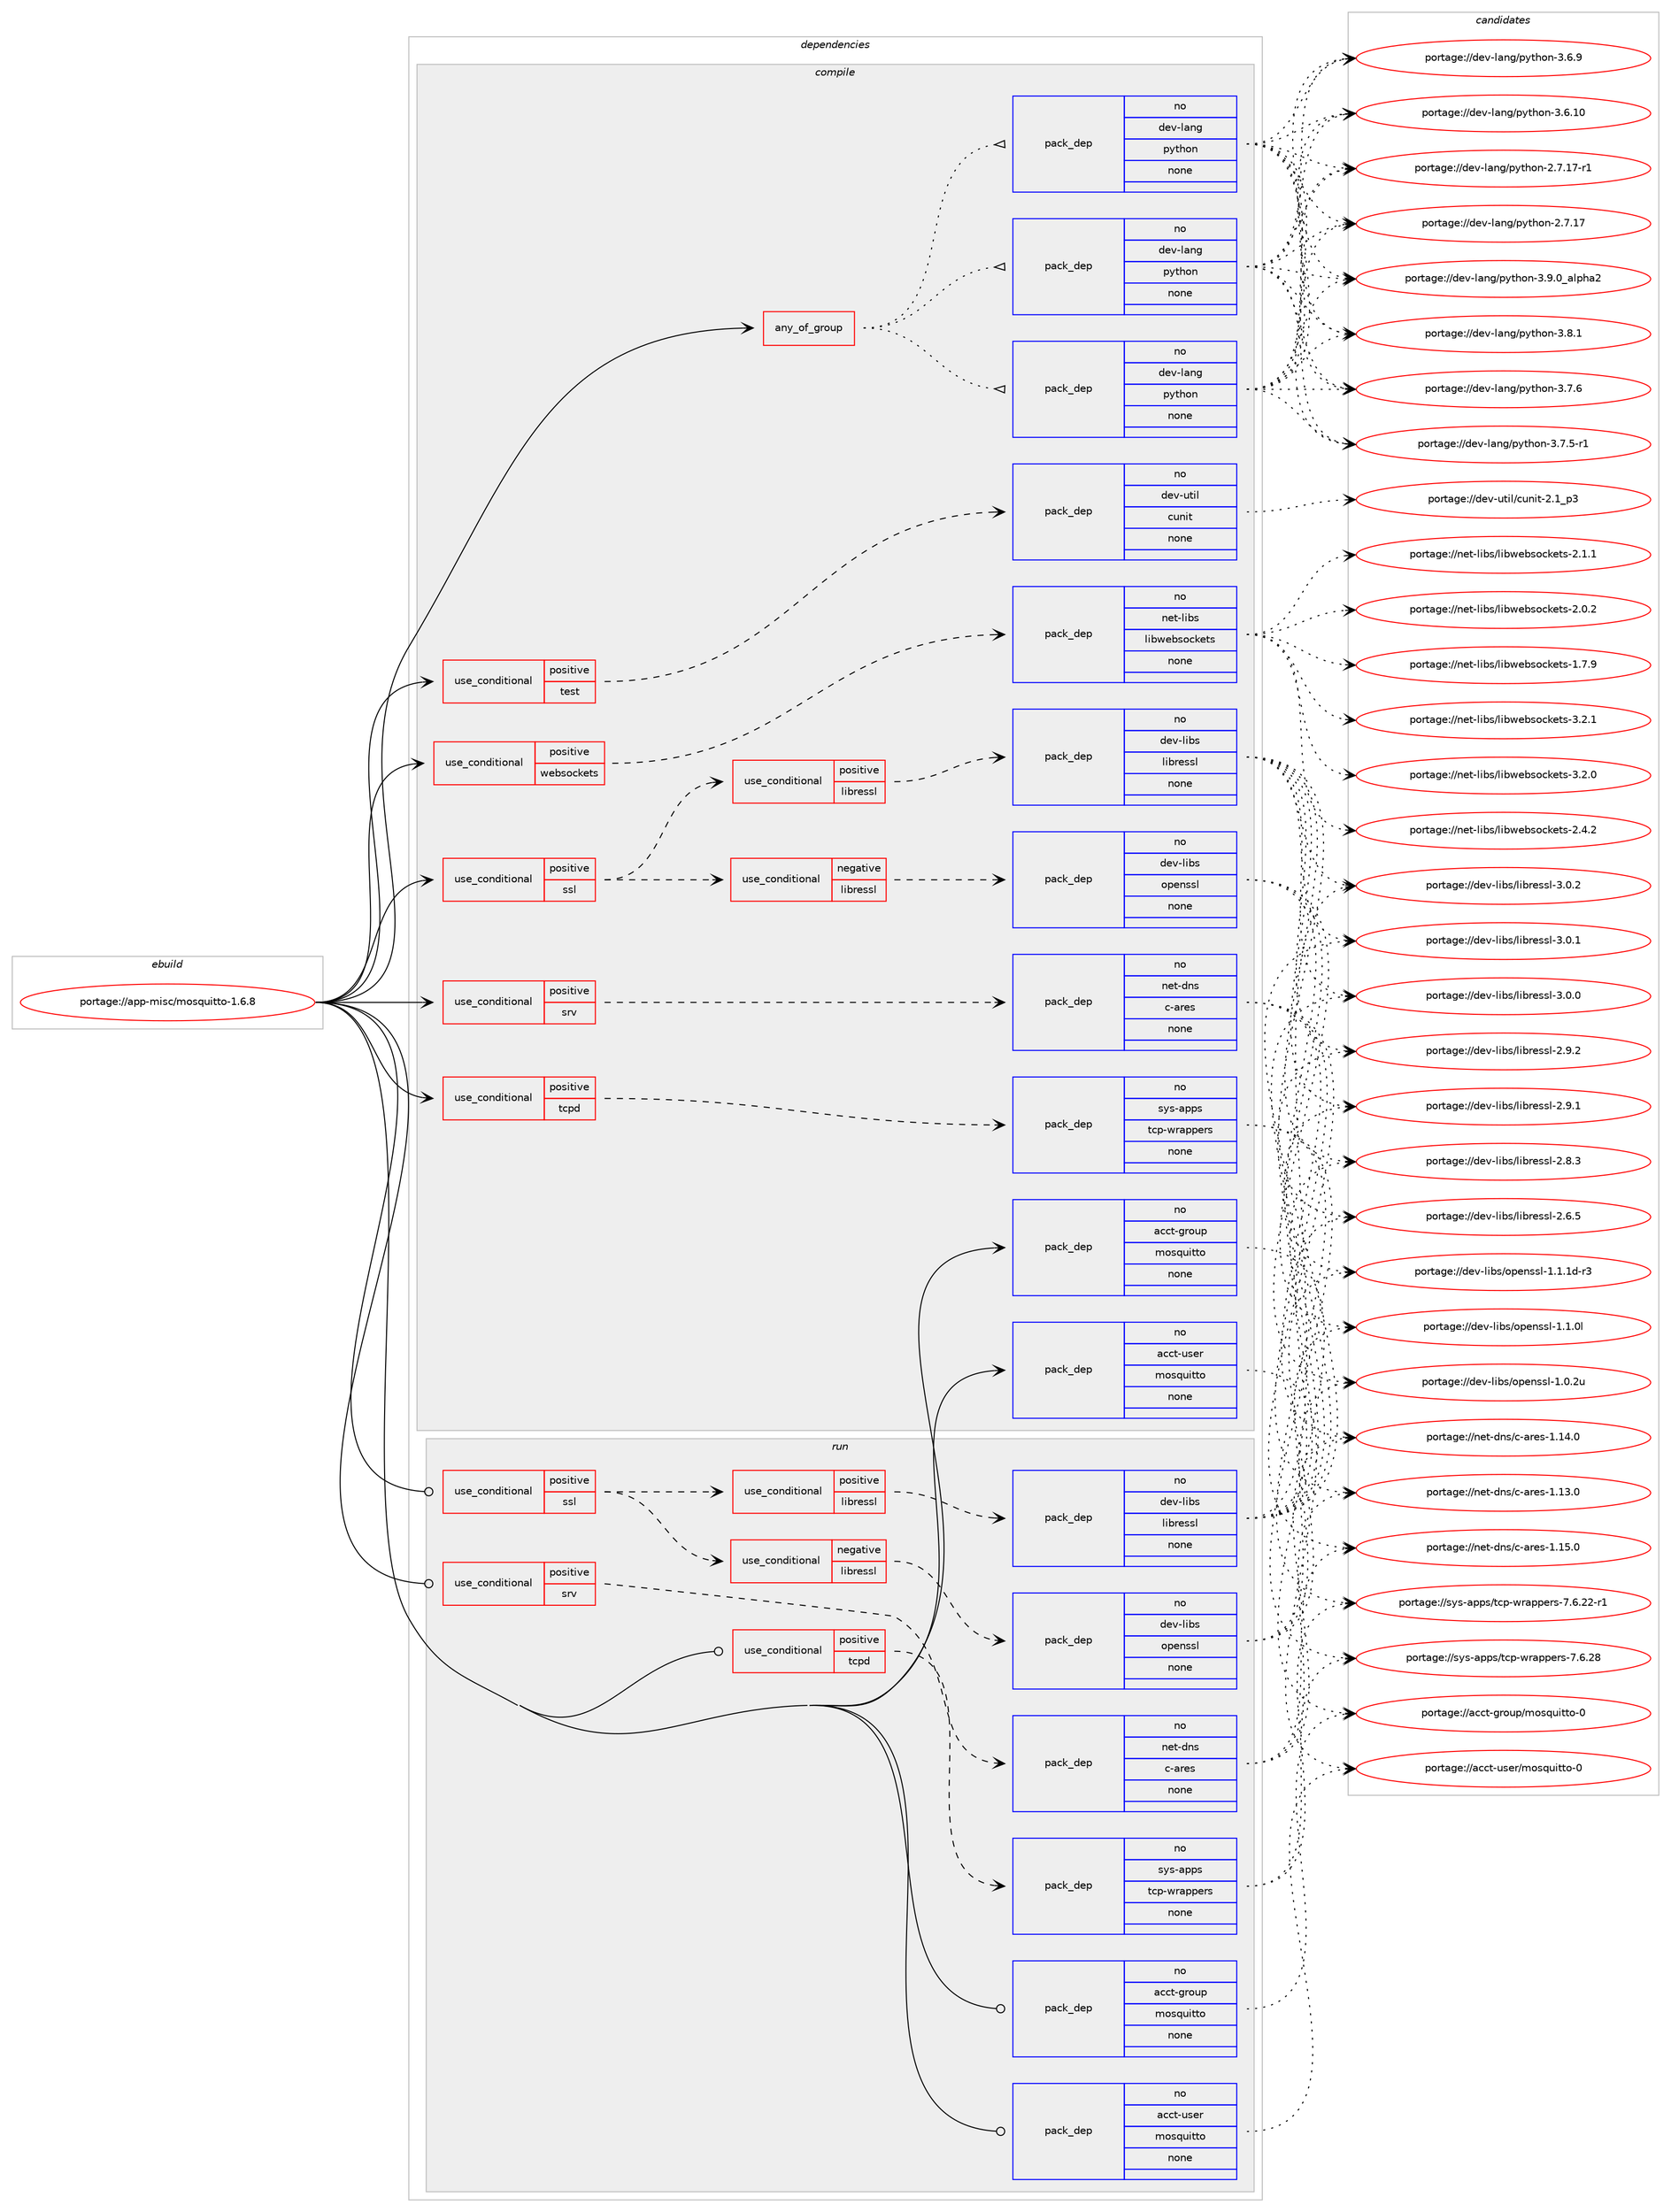 digraph prolog {

# *************
# Graph options
# *************

newrank=true;
concentrate=true;
compound=true;
graph [rankdir=LR,fontname=Helvetica,fontsize=10,ranksep=1.5];#, ranksep=2.5, nodesep=0.2];
edge  [arrowhead=vee];
node  [fontname=Helvetica,fontsize=10];

# **********
# The ebuild
# **********

subgraph cluster_leftcol {
color=gray;
rank=same;
label=<<i>ebuild</i>>;
id [label="portage://app-misc/mosquitto-1.6.8", color=red, width=4, href="../app-misc/mosquitto-1.6.8.svg"];
}

# ****************
# The dependencies
# ****************

subgraph cluster_midcol {
color=gray;
label=<<i>dependencies</i>>;
subgraph cluster_compile {
fillcolor="#eeeeee";
style=filled;
label=<<i>compile</i>>;
subgraph any7903 {
dependency610805 [label=<<TABLE BORDER="0" CELLBORDER="1" CELLSPACING="0" CELLPADDING="4"><TR><TD CELLPADDING="10">any_of_group</TD></TR></TABLE>>, shape=none, color=red];subgraph pack459629 {
dependency610806 [label=<<TABLE BORDER="0" CELLBORDER="1" CELLSPACING="0" CELLPADDING="4" WIDTH="220"><TR><TD ROWSPAN="6" CELLPADDING="30">pack_dep</TD></TR><TR><TD WIDTH="110">no</TD></TR><TR><TD>dev-lang</TD></TR><TR><TD>python</TD></TR><TR><TD>none</TD></TR><TR><TD></TD></TR></TABLE>>, shape=none, color=blue];
}
dependency610805:e -> dependency610806:w [weight=20,style="dotted",arrowhead="oinv"];
subgraph pack459630 {
dependency610807 [label=<<TABLE BORDER="0" CELLBORDER="1" CELLSPACING="0" CELLPADDING="4" WIDTH="220"><TR><TD ROWSPAN="6" CELLPADDING="30">pack_dep</TD></TR><TR><TD WIDTH="110">no</TD></TR><TR><TD>dev-lang</TD></TR><TR><TD>python</TD></TR><TR><TD>none</TD></TR><TR><TD></TD></TR></TABLE>>, shape=none, color=blue];
}
dependency610805:e -> dependency610807:w [weight=20,style="dotted",arrowhead="oinv"];
subgraph pack459631 {
dependency610808 [label=<<TABLE BORDER="0" CELLBORDER="1" CELLSPACING="0" CELLPADDING="4" WIDTH="220"><TR><TD ROWSPAN="6" CELLPADDING="30">pack_dep</TD></TR><TR><TD WIDTH="110">no</TD></TR><TR><TD>dev-lang</TD></TR><TR><TD>python</TD></TR><TR><TD>none</TD></TR><TR><TD></TD></TR></TABLE>>, shape=none, color=blue];
}
dependency610805:e -> dependency610808:w [weight=20,style="dotted",arrowhead="oinv"];
}
id:e -> dependency610805:w [weight=20,style="solid",arrowhead="vee"];
subgraph cond142997 {
dependency610809 [label=<<TABLE BORDER="0" CELLBORDER="1" CELLSPACING="0" CELLPADDING="4"><TR><TD ROWSPAN="3" CELLPADDING="10">use_conditional</TD></TR><TR><TD>positive</TD></TR><TR><TD>srv</TD></TR></TABLE>>, shape=none, color=red];
subgraph pack459632 {
dependency610810 [label=<<TABLE BORDER="0" CELLBORDER="1" CELLSPACING="0" CELLPADDING="4" WIDTH="220"><TR><TD ROWSPAN="6" CELLPADDING="30">pack_dep</TD></TR><TR><TD WIDTH="110">no</TD></TR><TR><TD>net-dns</TD></TR><TR><TD>c-ares</TD></TR><TR><TD>none</TD></TR><TR><TD></TD></TR></TABLE>>, shape=none, color=blue];
}
dependency610809:e -> dependency610810:w [weight=20,style="dashed",arrowhead="vee"];
}
id:e -> dependency610809:w [weight=20,style="solid",arrowhead="vee"];
subgraph cond142998 {
dependency610811 [label=<<TABLE BORDER="0" CELLBORDER="1" CELLSPACING="0" CELLPADDING="4"><TR><TD ROWSPAN="3" CELLPADDING="10">use_conditional</TD></TR><TR><TD>positive</TD></TR><TR><TD>ssl</TD></TR></TABLE>>, shape=none, color=red];
subgraph cond142999 {
dependency610812 [label=<<TABLE BORDER="0" CELLBORDER="1" CELLSPACING="0" CELLPADDING="4"><TR><TD ROWSPAN="3" CELLPADDING="10">use_conditional</TD></TR><TR><TD>negative</TD></TR><TR><TD>libressl</TD></TR></TABLE>>, shape=none, color=red];
subgraph pack459633 {
dependency610813 [label=<<TABLE BORDER="0" CELLBORDER="1" CELLSPACING="0" CELLPADDING="4" WIDTH="220"><TR><TD ROWSPAN="6" CELLPADDING="30">pack_dep</TD></TR><TR><TD WIDTH="110">no</TD></TR><TR><TD>dev-libs</TD></TR><TR><TD>openssl</TD></TR><TR><TD>none</TD></TR><TR><TD></TD></TR></TABLE>>, shape=none, color=blue];
}
dependency610812:e -> dependency610813:w [weight=20,style="dashed",arrowhead="vee"];
}
dependency610811:e -> dependency610812:w [weight=20,style="dashed",arrowhead="vee"];
subgraph cond143000 {
dependency610814 [label=<<TABLE BORDER="0" CELLBORDER="1" CELLSPACING="0" CELLPADDING="4"><TR><TD ROWSPAN="3" CELLPADDING="10">use_conditional</TD></TR><TR><TD>positive</TD></TR><TR><TD>libressl</TD></TR></TABLE>>, shape=none, color=red];
subgraph pack459634 {
dependency610815 [label=<<TABLE BORDER="0" CELLBORDER="1" CELLSPACING="0" CELLPADDING="4" WIDTH="220"><TR><TD ROWSPAN="6" CELLPADDING="30">pack_dep</TD></TR><TR><TD WIDTH="110">no</TD></TR><TR><TD>dev-libs</TD></TR><TR><TD>libressl</TD></TR><TR><TD>none</TD></TR><TR><TD></TD></TR></TABLE>>, shape=none, color=blue];
}
dependency610814:e -> dependency610815:w [weight=20,style="dashed",arrowhead="vee"];
}
dependency610811:e -> dependency610814:w [weight=20,style="dashed",arrowhead="vee"];
}
id:e -> dependency610811:w [weight=20,style="solid",arrowhead="vee"];
subgraph cond143001 {
dependency610816 [label=<<TABLE BORDER="0" CELLBORDER="1" CELLSPACING="0" CELLPADDING="4"><TR><TD ROWSPAN="3" CELLPADDING="10">use_conditional</TD></TR><TR><TD>positive</TD></TR><TR><TD>tcpd</TD></TR></TABLE>>, shape=none, color=red];
subgraph pack459635 {
dependency610817 [label=<<TABLE BORDER="0" CELLBORDER="1" CELLSPACING="0" CELLPADDING="4" WIDTH="220"><TR><TD ROWSPAN="6" CELLPADDING="30">pack_dep</TD></TR><TR><TD WIDTH="110">no</TD></TR><TR><TD>sys-apps</TD></TR><TR><TD>tcp-wrappers</TD></TR><TR><TD>none</TD></TR><TR><TD></TD></TR></TABLE>>, shape=none, color=blue];
}
dependency610816:e -> dependency610817:w [weight=20,style="dashed",arrowhead="vee"];
}
id:e -> dependency610816:w [weight=20,style="solid",arrowhead="vee"];
subgraph cond143002 {
dependency610818 [label=<<TABLE BORDER="0" CELLBORDER="1" CELLSPACING="0" CELLPADDING="4"><TR><TD ROWSPAN="3" CELLPADDING="10">use_conditional</TD></TR><TR><TD>positive</TD></TR><TR><TD>test</TD></TR></TABLE>>, shape=none, color=red];
subgraph pack459636 {
dependency610819 [label=<<TABLE BORDER="0" CELLBORDER="1" CELLSPACING="0" CELLPADDING="4" WIDTH="220"><TR><TD ROWSPAN="6" CELLPADDING="30">pack_dep</TD></TR><TR><TD WIDTH="110">no</TD></TR><TR><TD>dev-util</TD></TR><TR><TD>cunit</TD></TR><TR><TD>none</TD></TR><TR><TD></TD></TR></TABLE>>, shape=none, color=blue];
}
dependency610818:e -> dependency610819:w [weight=20,style="dashed",arrowhead="vee"];
}
id:e -> dependency610818:w [weight=20,style="solid",arrowhead="vee"];
subgraph cond143003 {
dependency610820 [label=<<TABLE BORDER="0" CELLBORDER="1" CELLSPACING="0" CELLPADDING="4"><TR><TD ROWSPAN="3" CELLPADDING="10">use_conditional</TD></TR><TR><TD>positive</TD></TR><TR><TD>websockets</TD></TR></TABLE>>, shape=none, color=red];
subgraph pack459637 {
dependency610821 [label=<<TABLE BORDER="0" CELLBORDER="1" CELLSPACING="0" CELLPADDING="4" WIDTH="220"><TR><TD ROWSPAN="6" CELLPADDING="30">pack_dep</TD></TR><TR><TD WIDTH="110">no</TD></TR><TR><TD>net-libs</TD></TR><TR><TD>libwebsockets</TD></TR><TR><TD>none</TD></TR><TR><TD></TD></TR></TABLE>>, shape=none, color=blue];
}
dependency610820:e -> dependency610821:w [weight=20,style="dashed",arrowhead="vee"];
}
id:e -> dependency610820:w [weight=20,style="solid",arrowhead="vee"];
subgraph pack459638 {
dependency610822 [label=<<TABLE BORDER="0" CELLBORDER="1" CELLSPACING="0" CELLPADDING="4" WIDTH="220"><TR><TD ROWSPAN="6" CELLPADDING="30">pack_dep</TD></TR><TR><TD WIDTH="110">no</TD></TR><TR><TD>acct-group</TD></TR><TR><TD>mosquitto</TD></TR><TR><TD>none</TD></TR><TR><TD></TD></TR></TABLE>>, shape=none, color=blue];
}
id:e -> dependency610822:w [weight=20,style="solid",arrowhead="vee"];
subgraph pack459639 {
dependency610823 [label=<<TABLE BORDER="0" CELLBORDER="1" CELLSPACING="0" CELLPADDING="4" WIDTH="220"><TR><TD ROWSPAN="6" CELLPADDING="30">pack_dep</TD></TR><TR><TD WIDTH="110">no</TD></TR><TR><TD>acct-user</TD></TR><TR><TD>mosquitto</TD></TR><TR><TD>none</TD></TR><TR><TD></TD></TR></TABLE>>, shape=none, color=blue];
}
id:e -> dependency610823:w [weight=20,style="solid",arrowhead="vee"];
}
subgraph cluster_compileandrun {
fillcolor="#eeeeee";
style=filled;
label=<<i>compile and run</i>>;
}
subgraph cluster_run {
fillcolor="#eeeeee";
style=filled;
label=<<i>run</i>>;
subgraph cond143004 {
dependency610824 [label=<<TABLE BORDER="0" CELLBORDER="1" CELLSPACING="0" CELLPADDING="4"><TR><TD ROWSPAN="3" CELLPADDING="10">use_conditional</TD></TR><TR><TD>positive</TD></TR><TR><TD>srv</TD></TR></TABLE>>, shape=none, color=red];
subgraph pack459640 {
dependency610825 [label=<<TABLE BORDER="0" CELLBORDER="1" CELLSPACING="0" CELLPADDING="4" WIDTH="220"><TR><TD ROWSPAN="6" CELLPADDING="30">pack_dep</TD></TR><TR><TD WIDTH="110">no</TD></TR><TR><TD>net-dns</TD></TR><TR><TD>c-ares</TD></TR><TR><TD>none</TD></TR><TR><TD></TD></TR></TABLE>>, shape=none, color=blue];
}
dependency610824:e -> dependency610825:w [weight=20,style="dashed",arrowhead="vee"];
}
id:e -> dependency610824:w [weight=20,style="solid",arrowhead="odot"];
subgraph cond143005 {
dependency610826 [label=<<TABLE BORDER="0" CELLBORDER="1" CELLSPACING="0" CELLPADDING="4"><TR><TD ROWSPAN="3" CELLPADDING="10">use_conditional</TD></TR><TR><TD>positive</TD></TR><TR><TD>ssl</TD></TR></TABLE>>, shape=none, color=red];
subgraph cond143006 {
dependency610827 [label=<<TABLE BORDER="0" CELLBORDER="1" CELLSPACING="0" CELLPADDING="4"><TR><TD ROWSPAN="3" CELLPADDING="10">use_conditional</TD></TR><TR><TD>negative</TD></TR><TR><TD>libressl</TD></TR></TABLE>>, shape=none, color=red];
subgraph pack459641 {
dependency610828 [label=<<TABLE BORDER="0" CELLBORDER="1" CELLSPACING="0" CELLPADDING="4" WIDTH="220"><TR><TD ROWSPAN="6" CELLPADDING="30">pack_dep</TD></TR><TR><TD WIDTH="110">no</TD></TR><TR><TD>dev-libs</TD></TR><TR><TD>openssl</TD></TR><TR><TD>none</TD></TR><TR><TD></TD></TR></TABLE>>, shape=none, color=blue];
}
dependency610827:e -> dependency610828:w [weight=20,style="dashed",arrowhead="vee"];
}
dependency610826:e -> dependency610827:w [weight=20,style="dashed",arrowhead="vee"];
subgraph cond143007 {
dependency610829 [label=<<TABLE BORDER="0" CELLBORDER="1" CELLSPACING="0" CELLPADDING="4"><TR><TD ROWSPAN="3" CELLPADDING="10">use_conditional</TD></TR><TR><TD>positive</TD></TR><TR><TD>libressl</TD></TR></TABLE>>, shape=none, color=red];
subgraph pack459642 {
dependency610830 [label=<<TABLE BORDER="0" CELLBORDER="1" CELLSPACING="0" CELLPADDING="4" WIDTH="220"><TR><TD ROWSPAN="6" CELLPADDING="30">pack_dep</TD></TR><TR><TD WIDTH="110">no</TD></TR><TR><TD>dev-libs</TD></TR><TR><TD>libressl</TD></TR><TR><TD>none</TD></TR><TR><TD></TD></TR></TABLE>>, shape=none, color=blue];
}
dependency610829:e -> dependency610830:w [weight=20,style="dashed",arrowhead="vee"];
}
dependency610826:e -> dependency610829:w [weight=20,style="dashed",arrowhead="vee"];
}
id:e -> dependency610826:w [weight=20,style="solid",arrowhead="odot"];
subgraph cond143008 {
dependency610831 [label=<<TABLE BORDER="0" CELLBORDER="1" CELLSPACING="0" CELLPADDING="4"><TR><TD ROWSPAN="3" CELLPADDING="10">use_conditional</TD></TR><TR><TD>positive</TD></TR><TR><TD>tcpd</TD></TR></TABLE>>, shape=none, color=red];
subgraph pack459643 {
dependency610832 [label=<<TABLE BORDER="0" CELLBORDER="1" CELLSPACING="0" CELLPADDING="4" WIDTH="220"><TR><TD ROWSPAN="6" CELLPADDING="30">pack_dep</TD></TR><TR><TD WIDTH="110">no</TD></TR><TR><TD>sys-apps</TD></TR><TR><TD>tcp-wrappers</TD></TR><TR><TD>none</TD></TR><TR><TD></TD></TR></TABLE>>, shape=none, color=blue];
}
dependency610831:e -> dependency610832:w [weight=20,style="dashed",arrowhead="vee"];
}
id:e -> dependency610831:w [weight=20,style="solid",arrowhead="odot"];
subgraph pack459644 {
dependency610833 [label=<<TABLE BORDER="0" CELLBORDER="1" CELLSPACING="0" CELLPADDING="4" WIDTH="220"><TR><TD ROWSPAN="6" CELLPADDING="30">pack_dep</TD></TR><TR><TD WIDTH="110">no</TD></TR><TR><TD>acct-group</TD></TR><TR><TD>mosquitto</TD></TR><TR><TD>none</TD></TR><TR><TD></TD></TR></TABLE>>, shape=none, color=blue];
}
id:e -> dependency610833:w [weight=20,style="solid",arrowhead="odot"];
subgraph pack459645 {
dependency610834 [label=<<TABLE BORDER="0" CELLBORDER="1" CELLSPACING="0" CELLPADDING="4" WIDTH="220"><TR><TD ROWSPAN="6" CELLPADDING="30">pack_dep</TD></TR><TR><TD WIDTH="110">no</TD></TR><TR><TD>acct-user</TD></TR><TR><TD>mosquitto</TD></TR><TR><TD>none</TD></TR><TR><TD></TD></TR></TABLE>>, shape=none, color=blue];
}
id:e -> dependency610834:w [weight=20,style="solid",arrowhead="odot"];
}
}

# **************
# The candidates
# **************

subgraph cluster_choices {
rank=same;
color=gray;
label=<<i>candidates</i>>;

subgraph choice459629 {
color=black;
nodesep=1;
choice10010111845108971101034711212111610411111045514657464895971081121049750 [label="portage://dev-lang/python-3.9.0_alpha2", color=red, width=4,href="../dev-lang/python-3.9.0_alpha2.svg"];
choice100101118451089711010347112121116104111110455146564649 [label="portage://dev-lang/python-3.8.1", color=red, width=4,href="../dev-lang/python-3.8.1.svg"];
choice100101118451089711010347112121116104111110455146554654 [label="portage://dev-lang/python-3.7.6", color=red, width=4,href="../dev-lang/python-3.7.6.svg"];
choice1001011184510897110103471121211161041111104551465546534511449 [label="portage://dev-lang/python-3.7.5-r1", color=red, width=4,href="../dev-lang/python-3.7.5-r1.svg"];
choice100101118451089711010347112121116104111110455146544657 [label="portage://dev-lang/python-3.6.9", color=red, width=4,href="../dev-lang/python-3.6.9.svg"];
choice10010111845108971101034711212111610411111045514654464948 [label="portage://dev-lang/python-3.6.10", color=red, width=4,href="../dev-lang/python-3.6.10.svg"];
choice100101118451089711010347112121116104111110455046554649554511449 [label="portage://dev-lang/python-2.7.17-r1", color=red, width=4,href="../dev-lang/python-2.7.17-r1.svg"];
choice10010111845108971101034711212111610411111045504655464955 [label="portage://dev-lang/python-2.7.17", color=red, width=4,href="../dev-lang/python-2.7.17.svg"];
dependency610806:e -> choice10010111845108971101034711212111610411111045514657464895971081121049750:w [style=dotted,weight="100"];
dependency610806:e -> choice100101118451089711010347112121116104111110455146564649:w [style=dotted,weight="100"];
dependency610806:e -> choice100101118451089711010347112121116104111110455146554654:w [style=dotted,weight="100"];
dependency610806:e -> choice1001011184510897110103471121211161041111104551465546534511449:w [style=dotted,weight="100"];
dependency610806:e -> choice100101118451089711010347112121116104111110455146544657:w [style=dotted,weight="100"];
dependency610806:e -> choice10010111845108971101034711212111610411111045514654464948:w [style=dotted,weight="100"];
dependency610806:e -> choice100101118451089711010347112121116104111110455046554649554511449:w [style=dotted,weight="100"];
dependency610806:e -> choice10010111845108971101034711212111610411111045504655464955:w [style=dotted,weight="100"];
}
subgraph choice459630 {
color=black;
nodesep=1;
choice10010111845108971101034711212111610411111045514657464895971081121049750 [label="portage://dev-lang/python-3.9.0_alpha2", color=red, width=4,href="../dev-lang/python-3.9.0_alpha2.svg"];
choice100101118451089711010347112121116104111110455146564649 [label="portage://dev-lang/python-3.8.1", color=red, width=4,href="../dev-lang/python-3.8.1.svg"];
choice100101118451089711010347112121116104111110455146554654 [label="portage://dev-lang/python-3.7.6", color=red, width=4,href="../dev-lang/python-3.7.6.svg"];
choice1001011184510897110103471121211161041111104551465546534511449 [label="portage://dev-lang/python-3.7.5-r1", color=red, width=4,href="../dev-lang/python-3.7.5-r1.svg"];
choice100101118451089711010347112121116104111110455146544657 [label="portage://dev-lang/python-3.6.9", color=red, width=4,href="../dev-lang/python-3.6.9.svg"];
choice10010111845108971101034711212111610411111045514654464948 [label="portage://dev-lang/python-3.6.10", color=red, width=4,href="../dev-lang/python-3.6.10.svg"];
choice100101118451089711010347112121116104111110455046554649554511449 [label="portage://dev-lang/python-2.7.17-r1", color=red, width=4,href="../dev-lang/python-2.7.17-r1.svg"];
choice10010111845108971101034711212111610411111045504655464955 [label="portage://dev-lang/python-2.7.17", color=red, width=4,href="../dev-lang/python-2.7.17.svg"];
dependency610807:e -> choice10010111845108971101034711212111610411111045514657464895971081121049750:w [style=dotted,weight="100"];
dependency610807:e -> choice100101118451089711010347112121116104111110455146564649:w [style=dotted,weight="100"];
dependency610807:e -> choice100101118451089711010347112121116104111110455146554654:w [style=dotted,weight="100"];
dependency610807:e -> choice1001011184510897110103471121211161041111104551465546534511449:w [style=dotted,weight="100"];
dependency610807:e -> choice100101118451089711010347112121116104111110455146544657:w [style=dotted,weight="100"];
dependency610807:e -> choice10010111845108971101034711212111610411111045514654464948:w [style=dotted,weight="100"];
dependency610807:e -> choice100101118451089711010347112121116104111110455046554649554511449:w [style=dotted,weight="100"];
dependency610807:e -> choice10010111845108971101034711212111610411111045504655464955:w [style=dotted,weight="100"];
}
subgraph choice459631 {
color=black;
nodesep=1;
choice10010111845108971101034711212111610411111045514657464895971081121049750 [label="portage://dev-lang/python-3.9.0_alpha2", color=red, width=4,href="../dev-lang/python-3.9.0_alpha2.svg"];
choice100101118451089711010347112121116104111110455146564649 [label="portage://dev-lang/python-3.8.1", color=red, width=4,href="../dev-lang/python-3.8.1.svg"];
choice100101118451089711010347112121116104111110455146554654 [label="portage://dev-lang/python-3.7.6", color=red, width=4,href="../dev-lang/python-3.7.6.svg"];
choice1001011184510897110103471121211161041111104551465546534511449 [label="portage://dev-lang/python-3.7.5-r1", color=red, width=4,href="../dev-lang/python-3.7.5-r1.svg"];
choice100101118451089711010347112121116104111110455146544657 [label="portage://dev-lang/python-3.6.9", color=red, width=4,href="../dev-lang/python-3.6.9.svg"];
choice10010111845108971101034711212111610411111045514654464948 [label="portage://dev-lang/python-3.6.10", color=red, width=4,href="../dev-lang/python-3.6.10.svg"];
choice100101118451089711010347112121116104111110455046554649554511449 [label="portage://dev-lang/python-2.7.17-r1", color=red, width=4,href="../dev-lang/python-2.7.17-r1.svg"];
choice10010111845108971101034711212111610411111045504655464955 [label="portage://dev-lang/python-2.7.17", color=red, width=4,href="../dev-lang/python-2.7.17.svg"];
dependency610808:e -> choice10010111845108971101034711212111610411111045514657464895971081121049750:w [style=dotted,weight="100"];
dependency610808:e -> choice100101118451089711010347112121116104111110455146564649:w [style=dotted,weight="100"];
dependency610808:e -> choice100101118451089711010347112121116104111110455146554654:w [style=dotted,weight="100"];
dependency610808:e -> choice1001011184510897110103471121211161041111104551465546534511449:w [style=dotted,weight="100"];
dependency610808:e -> choice100101118451089711010347112121116104111110455146544657:w [style=dotted,weight="100"];
dependency610808:e -> choice10010111845108971101034711212111610411111045514654464948:w [style=dotted,weight="100"];
dependency610808:e -> choice100101118451089711010347112121116104111110455046554649554511449:w [style=dotted,weight="100"];
dependency610808:e -> choice10010111845108971101034711212111610411111045504655464955:w [style=dotted,weight="100"];
}
subgraph choice459632 {
color=black;
nodesep=1;
choice110101116451001101154799459711410111545494649534648 [label="portage://net-dns/c-ares-1.15.0", color=red, width=4,href="../net-dns/c-ares-1.15.0.svg"];
choice110101116451001101154799459711410111545494649524648 [label="portage://net-dns/c-ares-1.14.0", color=red, width=4,href="../net-dns/c-ares-1.14.0.svg"];
choice110101116451001101154799459711410111545494649514648 [label="portage://net-dns/c-ares-1.13.0", color=red, width=4,href="../net-dns/c-ares-1.13.0.svg"];
dependency610810:e -> choice110101116451001101154799459711410111545494649534648:w [style=dotted,weight="100"];
dependency610810:e -> choice110101116451001101154799459711410111545494649524648:w [style=dotted,weight="100"];
dependency610810:e -> choice110101116451001101154799459711410111545494649514648:w [style=dotted,weight="100"];
}
subgraph choice459633 {
color=black;
nodesep=1;
choice1001011184510810598115471111121011101151151084549464946491004511451 [label="portage://dev-libs/openssl-1.1.1d-r3", color=red, width=4,href="../dev-libs/openssl-1.1.1d-r3.svg"];
choice100101118451081059811547111112101110115115108454946494648108 [label="portage://dev-libs/openssl-1.1.0l", color=red, width=4,href="../dev-libs/openssl-1.1.0l.svg"];
choice100101118451081059811547111112101110115115108454946484650117 [label="portage://dev-libs/openssl-1.0.2u", color=red, width=4,href="../dev-libs/openssl-1.0.2u.svg"];
dependency610813:e -> choice1001011184510810598115471111121011101151151084549464946491004511451:w [style=dotted,weight="100"];
dependency610813:e -> choice100101118451081059811547111112101110115115108454946494648108:w [style=dotted,weight="100"];
dependency610813:e -> choice100101118451081059811547111112101110115115108454946484650117:w [style=dotted,weight="100"];
}
subgraph choice459634 {
color=black;
nodesep=1;
choice10010111845108105981154710810598114101115115108455146484650 [label="portage://dev-libs/libressl-3.0.2", color=red, width=4,href="../dev-libs/libressl-3.0.2.svg"];
choice10010111845108105981154710810598114101115115108455146484649 [label="portage://dev-libs/libressl-3.0.1", color=red, width=4,href="../dev-libs/libressl-3.0.1.svg"];
choice10010111845108105981154710810598114101115115108455146484648 [label="portage://dev-libs/libressl-3.0.0", color=red, width=4,href="../dev-libs/libressl-3.0.0.svg"];
choice10010111845108105981154710810598114101115115108455046574650 [label="portage://dev-libs/libressl-2.9.2", color=red, width=4,href="../dev-libs/libressl-2.9.2.svg"];
choice10010111845108105981154710810598114101115115108455046574649 [label="portage://dev-libs/libressl-2.9.1", color=red, width=4,href="../dev-libs/libressl-2.9.1.svg"];
choice10010111845108105981154710810598114101115115108455046564651 [label="portage://dev-libs/libressl-2.8.3", color=red, width=4,href="../dev-libs/libressl-2.8.3.svg"];
choice10010111845108105981154710810598114101115115108455046544653 [label="portage://dev-libs/libressl-2.6.5", color=red, width=4,href="../dev-libs/libressl-2.6.5.svg"];
dependency610815:e -> choice10010111845108105981154710810598114101115115108455146484650:w [style=dotted,weight="100"];
dependency610815:e -> choice10010111845108105981154710810598114101115115108455146484649:w [style=dotted,weight="100"];
dependency610815:e -> choice10010111845108105981154710810598114101115115108455146484648:w [style=dotted,weight="100"];
dependency610815:e -> choice10010111845108105981154710810598114101115115108455046574650:w [style=dotted,weight="100"];
dependency610815:e -> choice10010111845108105981154710810598114101115115108455046574649:w [style=dotted,weight="100"];
dependency610815:e -> choice10010111845108105981154710810598114101115115108455046564651:w [style=dotted,weight="100"];
dependency610815:e -> choice10010111845108105981154710810598114101115115108455046544653:w [style=dotted,weight="100"];
}
subgraph choice459635 {
color=black;
nodesep=1;
choice11512111545971121121154711699112451191149711211210111411545554654465056 [label="portage://sys-apps/tcp-wrappers-7.6.28", color=red, width=4,href="../sys-apps/tcp-wrappers-7.6.28.svg"];
choice115121115459711211211547116991124511911497112112101114115455546544650504511449 [label="portage://sys-apps/tcp-wrappers-7.6.22-r1", color=red, width=4,href="../sys-apps/tcp-wrappers-7.6.22-r1.svg"];
dependency610817:e -> choice11512111545971121121154711699112451191149711211210111411545554654465056:w [style=dotted,weight="100"];
dependency610817:e -> choice115121115459711211211547116991124511911497112112101114115455546544650504511449:w [style=dotted,weight="100"];
}
subgraph choice459636 {
color=black;
nodesep=1;
choice100101118451171161051084799117110105116455046499511251 [label="portage://dev-util/cunit-2.1_p3", color=red, width=4,href="../dev-util/cunit-2.1_p3.svg"];
dependency610819:e -> choice100101118451171161051084799117110105116455046499511251:w [style=dotted,weight="100"];
}
subgraph choice459637 {
color=black;
nodesep=1;
choice110101116451081059811547108105981191019811511199107101116115455146504649 [label="portage://net-libs/libwebsockets-3.2.1", color=red, width=4,href="../net-libs/libwebsockets-3.2.1.svg"];
choice110101116451081059811547108105981191019811511199107101116115455146504648 [label="portage://net-libs/libwebsockets-3.2.0", color=red, width=4,href="../net-libs/libwebsockets-3.2.0.svg"];
choice110101116451081059811547108105981191019811511199107101116115455046524650 [label="portage://net-libs/libwebsockets-2.4.2", color=red, width=4,href="../net-libs/libwebsockets-2.4.2.svg"];
choice110101116451081059811547108105981191019811511199107101116115455046494649 [label="portage://net-libs/libwebsockets-2.1.1", color=red, width=4,href="../net-libs/libwebsockets-2.1.1.svg"];
choice110101116451081059811547108105981191019811511199107101116115455046484650 [label="portage://net-libs/libwebsockets-2.0.2", color=red, width=4,href="../net-libs/libwebsockets-2.0.2.svg"];
choice110101116451081059811547108105981191019811511199107101116115454946554657 [label="portage://net-libs/libwebsockets-1.7.9", color=red, width=4,href="../net-libs/libwebsockets-1.7.9.svg"];
dependency610821:e -> choice110101116451081059811547108105981191019811511199107101116115455146504649:w [style=dotted,weight="100"];
dependency610821:e -> choice110101116451081059811547108105981191019811511199107101116115455146504648:w [style=dotted,weight="100"];
dependency610821:e -> choice110101116451081059811547108105981191019811511199107101116115455046524650:w [style=dotted,weight="100"];
dependency610821:e -> choice110101116451081059811547108105981191019811511199107101116115455046494649:w [style=dotted,weight="100"];
dependency610821:e -> choice110101116451081059811547108105981191019811511199107101116115455046484650:w [style=dotted,weight="100"];
dependency610821:e -> choice110101116451081059811547108105981191019811511199107101116115454946554657:w [style=dotted,weight="100"];
}
subgraph choice459638 {
color=black;
nodesep=1;
choice97999911645103114111117112471091111151131171051161161114548 [label="portage://acct-group/mosquitto-0", color=red, width=4,href="../acct-group/mosquitto-0.svg"];
dependency610822:e -> choice97999911645103114111117112471091111151131171051161161114548:w [style=dotted,weight="100"];
}
subgraph choice459639 {
color=black;
nodesep=1;
choice97999911645117115101114471091111151131171051161161114548 [label="portage://acct-user/mosquitto-0", color=red, width=4,href="../acct-user/mosquitto-0.svg"];
dependency610823:e -> choice97999911645117115101114471091111151131171051161161114548:w [style=dotted,weight="100"];
}
subgraph choice459640 {
color=black;
nodesep=1;
choice110101116451001101154799459711410111545494649534648 [label="portage://net-dns/c-ares-1.15.0", color=red, width=4,href="../net-dns/c-ares-1.15.0.svg"];
choice110101116451001101154799459711410111545494649524648 [label="portage://net-dns/c-ares-1.14.0", color=red, width=4,href="../net-dns/c-ares-1.14.0.svg"];
choice110101116451001101154799459711410111545494649514648 [label="portage://net-dns/c-ares-1.13.0", color=red, width=4,href="../net-dns/c-ares-1.13.0.svg"];
dependency610825:e -> choice110101116451001101154799459711410111545494649534648:w [style=dotted,weight="100"];
dependency610825:e -> choice110101116451001101154799459711410111545494649524648:w [style=dotted,weight="100"];
dependency610825:e -> choice110101116451001101154799459711410111545494649514648:w [style=dotted,weight="100"];
}
subgraph choice459641 {
color=black;
nodesep=1;
choice1001011184510810598115471111121011101151151084549464946491004511451 [label="portage://dev-libs/openssl-1.1.1d-r3", color=red, width=4,href="../dev-libs/openssl-1.1.1d-r3.svg"];
choice100101118451081059811547111112101110115115108454946494648108 [label="portage://dev-libs/openssl-1.1.0l", color=red, width=4,href="../dev-libs/openssl-1.1.0l.svg"];
choice100101118451081059811547111112101110115115108454946484650117 [label="portage://dev-libs/openssl-1.0.2u", color=red, width=4,href="../dev-libs/openssl-1.0.2u.svg"];
dependency610828:e -> choice1001011184510810598115471111121011101151151084549464946491004511451:w [style=dotted,weight="100"];
dependency610828:e -> choice100101118451081059811547111112101110115115108454946494648108:w [style=dotted,weight="100"];
dependency610828:e -> choice100101118451081059811547111112101110115115108454946484650117:w [style=dotted,weight="100"];
}
subgraph choice459642 {
color=black;
nodesep=1;
choice10010111845108105981154710810598114101115115108455146484650 [label="portage://dev-libs/libressl-3.0.2", color=red, width=4,href="../dev-libs/libressl-3.0.2.svg"];
choice10010111845108105981154710810598114101115115108455146484649 [label="portage://dev-libs/libressl-3.0.1", color=red, width=4,href="../dev-libs/libressl-3.0.1.svg"];
choice10010111845108105981154710810598114101115115108455146484648 [label="portage://dev-libs/libressl-3.0.0", color=red, width=4,href="../dev-libs/libressl-3.0.0.svg"];
choice10010111845108105981154710810598114101115115108455046574650 [label="portage://dev-libs/libressl-2.9.2", color=red, width=4,href="../dev-libs/libressl-2.9.2.svg"];
choice10010111845108105981154710810598114101115115108455046574649 [label="portage://dev-libs/libressl-2.9.1", color=red, width=4,href="../dev-libs/libressl-2.9.1.svg"];
choice10010111845108105981154710810598114101115115108455046564651 [label="portage://dev-libs/libressl-2.8.3", color=red, width=4,href="../dev-libs/libressl-2.8.3.svg"];
choice10010111845108105981154710810598114101115115108455046544653 [label="portage://dev-libs/libressl-2.6.5", color=red, width=4,href="../dev-libs/libressl-2.6.5.svg"];
dependency610830:e -> choice10010111845108105981154710810598114101115115108455146484650:w [style=dotted,weight="100"];
dependency610830:e -> choice10010111845108105981154710810598114101115115108455146484649:w [style=dotted,weight="100"];
dependency610830:e -> choice10010111845108105981154710810598114101115115108455146484648:w [style=dotted,weight="100"];
dependency610830:e -> choice10010111845108105981154710810598114101115115108455046574650:w [style=dotted,weight="100"];
dependency610830:e -> choice10010111845108105981154710810598114101115115108455046574649:w [style=dotted,weight="100"];
dependency610830:e -> choice10010111845108105981154710810598114101115115108455046564651:w [style=dotted,weight="100"];
dependency610830:e -> choice10010111845108105981154710810598114101115115108455046544653:w [style=dotted,weight="100"];
}
subgraph choice459643 {
color=black;
nodesep=1;
choice11512111545971121121154711699112451191149711211210111411545554654465056 [label="portage://sys-apps/tcp-wrappers-7.6.28", color=red, width=4,href="../sys-apps/tcp-wrappers-7.6.28.svg"];
choice115121115459711211211547116991124511911497112112101114115455546544650504511449 [label="portage://sys-apps/tcp-wrappers-7.6.22-r1", color=red, width=4,href="../sys-apps/tcp-wrappers-7.6.22-r1.svg"];
dependency610832:e -> choice11512111545971121121154711699112451191149711211210111411545554654465056:w [style=dotted,weight="100"];
dependency610832:e -> choice115121115459711211211547116991124511911497112112101114115455546544650504511449:w [style=dotted,weight="100"];
}
subgraph choice459644 {
color=black;
nodesep=1;
choice97999911645103114111117112471091111151131171051161161114548 [label="portage://acct-group/mosquitto-0", color=red, width=4,href="../acct-group/mosquitto-0.svg"];
dependency610833:e -> choice97999911645103114111117112471091111151131171051161161114548:w [style=dotted,weight="100"];
}
subgraph choice459645 {
color=black;
nodesep=1;
choice97999911645117115101114471091111151131171051161161114548 [label="portage://acct-user/mosquitto-0", color=red, width=4,href="../acct-user/mosquitto-0.svg"];
dependency610834:e -> choice97999911645117115101114471091111151131171051161161114548:w [style=dotted,weight="100"];
}
}

}
